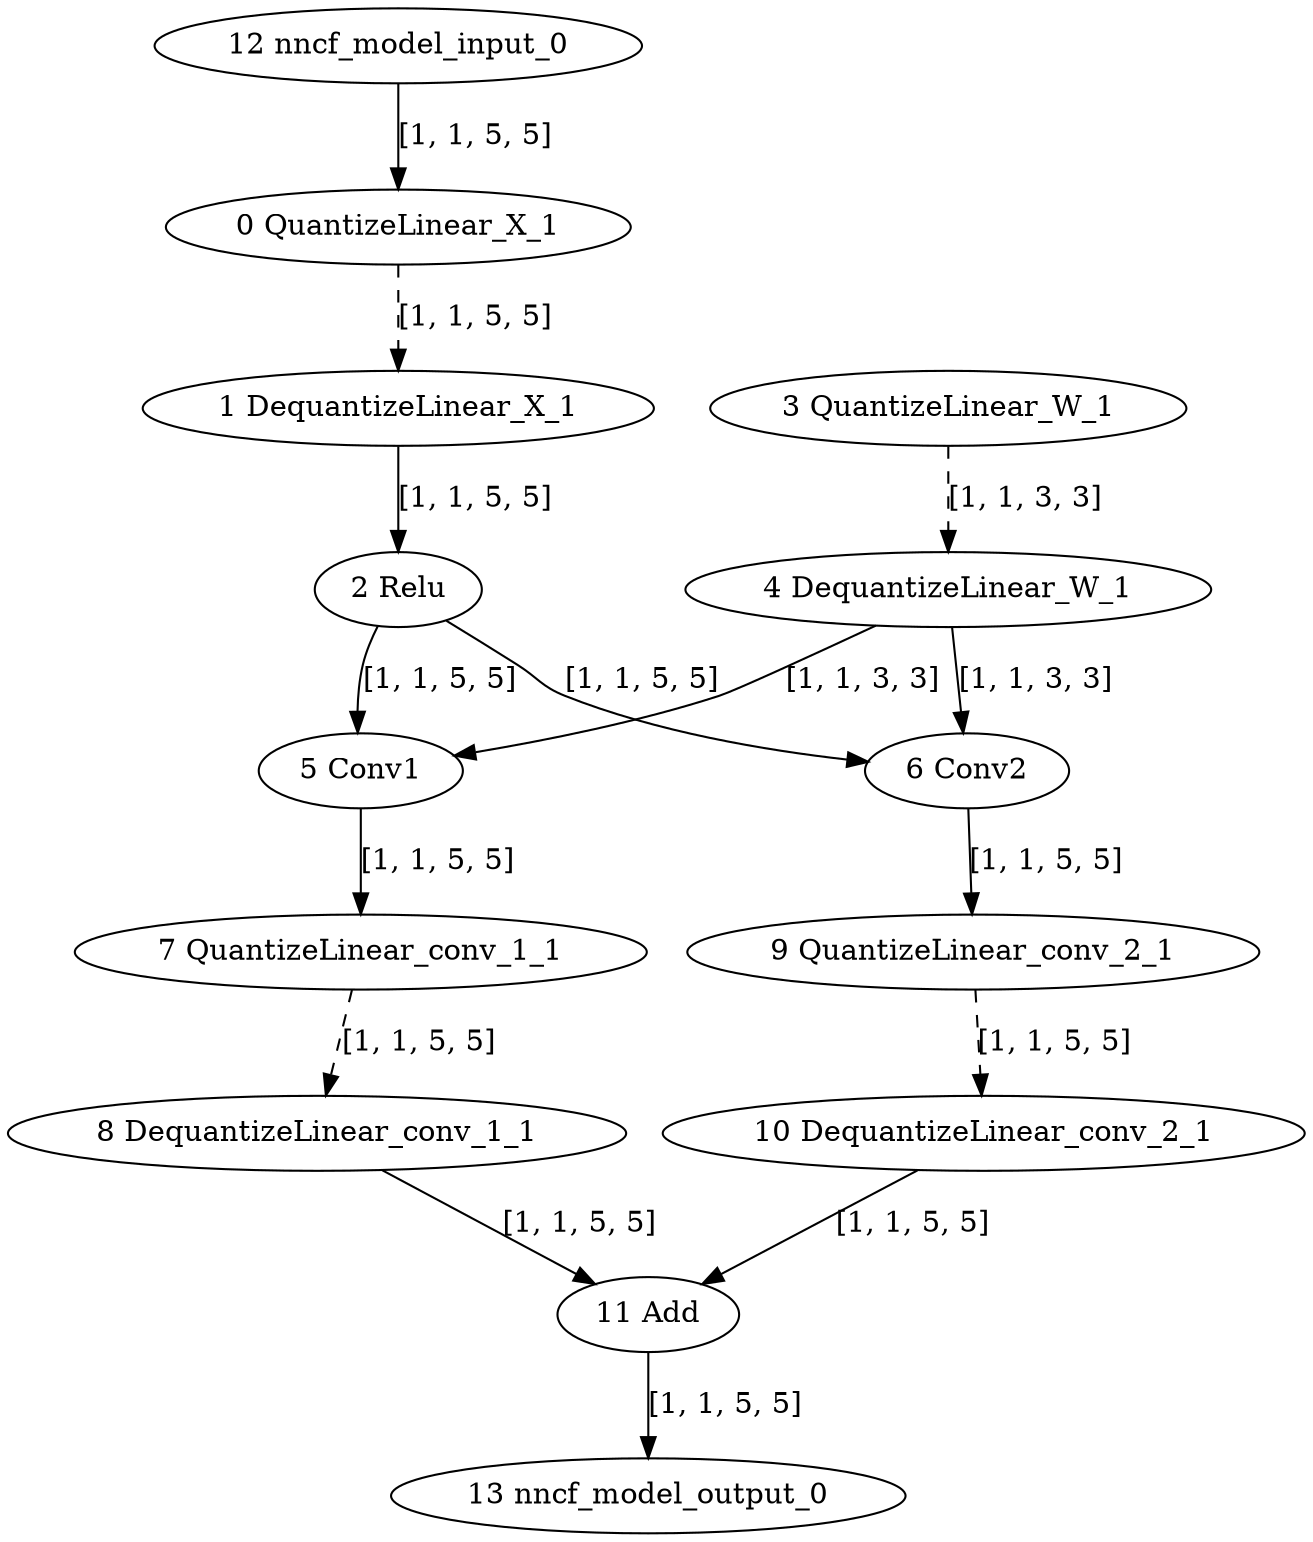 strict digraph  {
"0 QuantizeLinear_X_1" [id=0, type=QuantizeLinear];
"1 DequantizeLinear_X_1" [id=1, type=DequantizeLinear];
"2 Relu" [id=2, type=Relu];
"3 QuantizeLinear_W_1" [id=3, type=QuantizeLinear];
"4 DequantizeLinear_W_1" [id=4, type=DequantizeLinear];
"5 Conv1" [id=5, type=Conv];
"6 Conv2" [id=6, type=Conv];
"7 QuantizeLinear_conv_1_1" [id=7, type=QuantizeLinear];
"8 DequantizeLinear_conv_1_1" [id=8, type=DequantizeLinear];
"9 QuantizeLinear_conv_2_1" [id=9, type=QuantizeLinear];
"10 DequantizeLinear_conv_2_1" [id=10, type=DequantizeLinear];
"11 Add" [id=11, type=Add];
"12 nncf_model_input_0" [id=12, type=nncf_model_input];
"13 nncf_model_output_0" [id=13, type=nncf_model_output];
"0 QuantizeLinear_X_1" -> "1 DequantizeLinear_X_1"  [label="[1, 1, 5, 5]", style=dashed];
"1 DequantizeLinear_X_1" -> "2 Relu"  [label="[1, 1, 5, 5]", style=solid];
"2 Relu" -> "5 Conv1"  [label="[1, 1, 5, 5]", style=solid];
"2 Relu" -> "6 Conv2"  [label="[1, 1, 5, 5]", style=solid];
"3 QuantizeLinear_W_1" -> "4 DequantizeLinear_W_1"  [label="[1, 1, 3, 3]", style=dashed];
"4 DequantizeLinear_W_1" -> "5 Conv1"  [label="[1, 1, 3, 3]", style=solid];
"4 DequantizeLinear_W_1" -> "6 Conv2"  [label="[1, 1, 3, 3]", style=solid];
"5 Conv1" -> "7 QuantizeLinear_conv_1_1"  [label="[1, 1, 5, 5]", style=solid];
"6 Conv2" -> "9 QuantizeLinear_conv_2_1"  [label="[1, 1, 5, 5]", style=solid];
"7 QuantizeLinear_conv_1_1" -> "8 DequantizeLinear_conv_1_1"  [label="[1, 1, 5, 5]", style=dashed];
"8 DequantizeLinear_conv_1_1" -> "11 Add"  [label="[1, 1, 5, 5]", style=solid];
"9 QuantizeLinear_conv_2_1" -> "10 DequantizeLinear_conv_2_1"  [label="[1, 1, 5, 5]", style=dashed];
"10 DequantizeLinear_conv_2_1" -> "11 Add"  [label="[1, 1, 5, 5]", style=solid];
"11 Add" -> "13 nncf_model_output_0"  [label="[1, 1, 5, 5]", style=solid];
"12 nncf_model_input_0" -> "0 QuantizeLinear_X_1"  [label="[1, 1, 5, 5]", style=solid];
}
